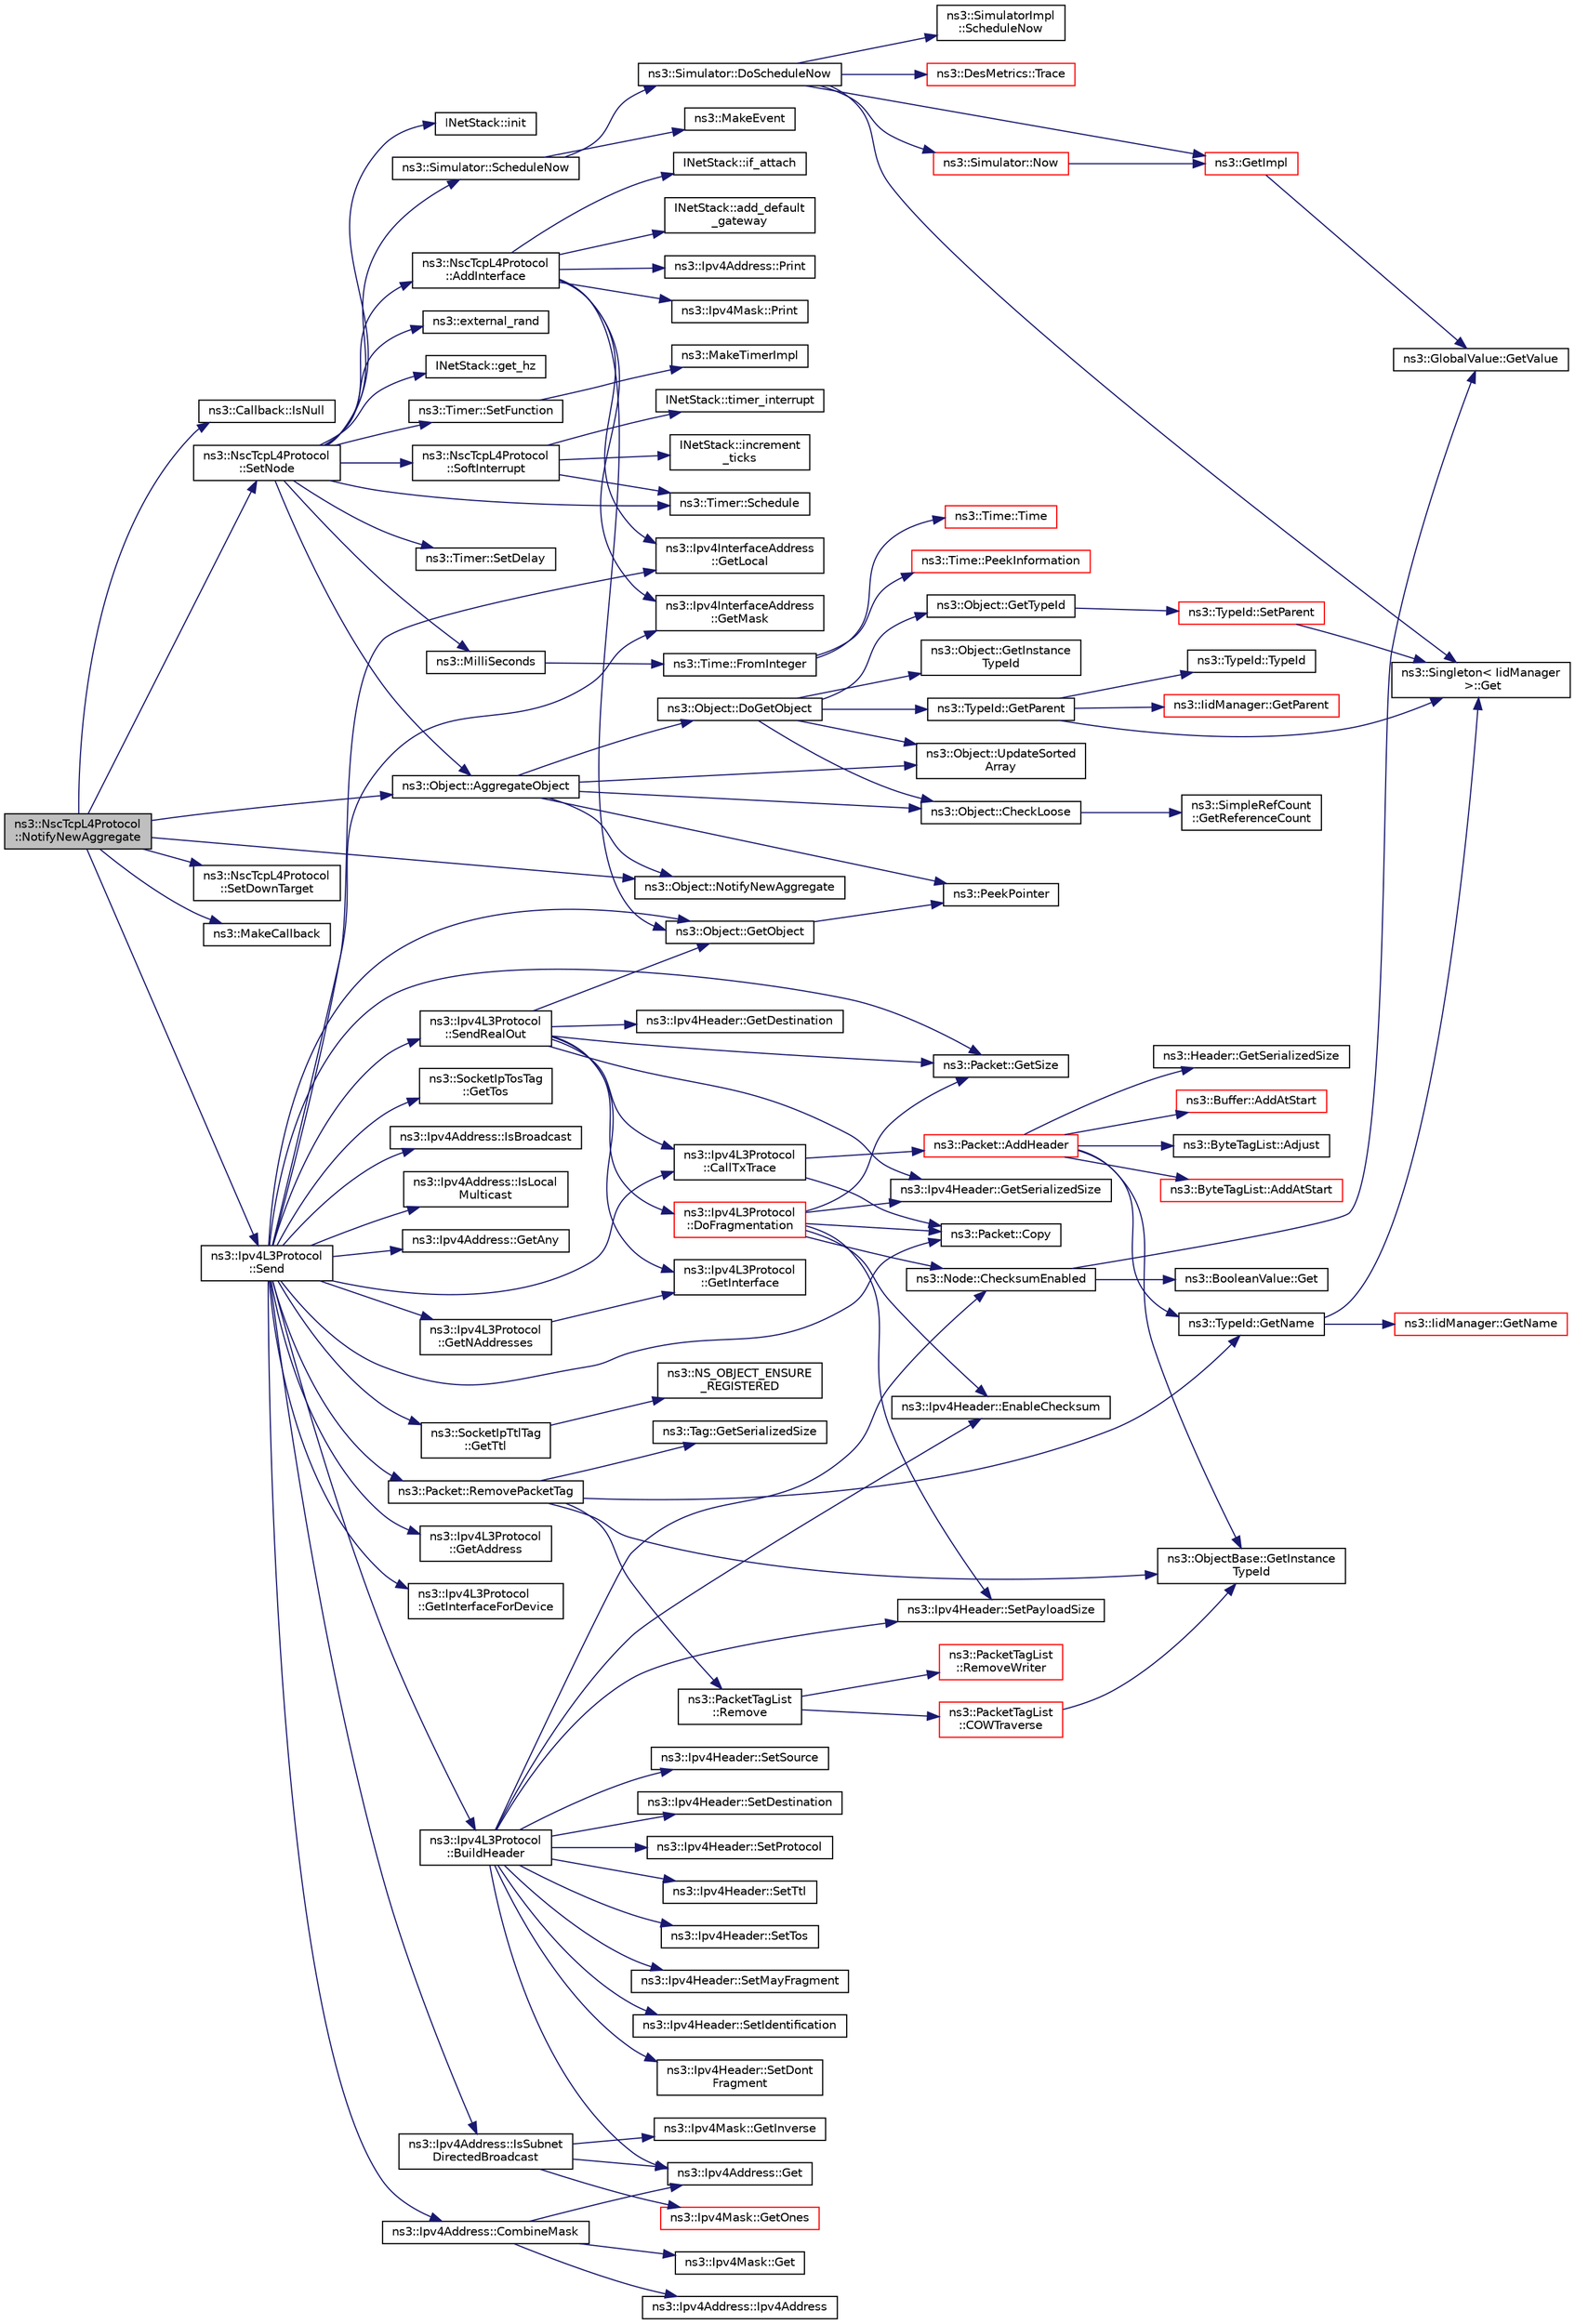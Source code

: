 digraph "ns3::NscTcpL4Protocol::NotifyNewAggregate"
{
  edge [fontname="Helvetica",fontsize="10",labelfontname="Helvetica",labelfontsize="10"];
  node [fontname="Helvetica",fontsize="10",shape=record];
  rankdir="LR";
  Node1 [label="ns3::NscTcpL4Protocol\l::NotifyNewAggregate",height=0.2,width=0.4,color="black", fillcolor="grey75", style="filled", fontcolor="black"];
  Node1 -> Node2 [color="midnightblue",fontsize="10",style="solid"];
  Node2 [label="ns3::Callback::IsNull",height=0.2,width=0.4,color="black", fillcolor="white", style="filled",URL="$d1/d48/classns3_1_1Callback.html#aa8e27826badbf37f84763f36f70d9b54"];
  Node1 -> Node3 [color="midnightblue",fontsize="10",style="solid"];
  Node3 [label="ns3::NscTcpL4Protocol\l::SetNode",height=0.2,width=0.4,color="black", fillcolor="white", style="filled",URL="$dd/dfe/classns3_1_1NscTcpL4Protocol.html#a4ed1c16d77da3bc0154c71f623a0f445"];
  Node3 -> Node4 [color="midnightblue",fontsize="10",style="solid"];
  Node4 [label="ns3::external_rand",height=0.2,width=0.4,color="black", fillcolor="white", style="filled",URL="$d7/d2e/namespacens3.html#a1a6b8401da47f969f052f57371529beb",tooltip="External Random number generator. "];
  Node3 -> Node5 [color="midnightblue",fontsize="10",style="solid"];
  Node5 [label="INetStack::get_hz",height=0.2,width=0.4,color="black", fillcolor="white", style="filled",URL="$da/d49/structINetStack.html#a2e4dceb2e0e63c45a251e84b5a5a380d",tooltip="Get the timer_interrupt frequency. "];
  Node3 -> Node6 [color="midnightblue",fontsize="10",style="solid"];
  Node6 [label="ns3::Timer::SetFunction",height=0.2,width=0.4,color="black", fillcolor="white", style="filled",URL="$d0/d3e/classns3_1_1Timer.html#a044b29030c9de99298d51ac0ccfc104c"];
  Node6 -> Node7 [color="midnightblue",fontsize="10",style="solid"];
  Node7 [label="ns3::MakeTimerImpl",height=0.2,width=0.4,color="black", fillcolor="white", style="filled",URL="$dc/d8c/group__timerimpl.html#ga748e39fd757c246f91d3488175ec12b5"];
  Node3 -> Node8 [color="midnightblue",fontsize="10",style="solid"];
  Node8 [label="ns3::NscTcpL4Protocol\l::SoftInterrupt",height=0.2,width=0.4,color="black", fillcolor="white", style="filled",URL="$dd/dfe/classns3_1_1NscTcpL4Protocol.html#a8b0f5c0507ff60818b2dfa1a6b110d75",tooltip="Provide a \"soft\" interrupt to NSC. "];
  Node8 -> Node9 [color="midnightblue",fontsize="10",style="solid"];
  Node9 [label="INetStack::timer_interrupt",height=0.2,width=0.4,color="black", fillcolor="white", style="filled",URL="$da/d49/structINetStack.html#adea013a2541f16b8cbf0548744be937b",tooltip="The stack timer_interrupt function. "];
  Node8 -> Node10 [color="midnightblue",fontsize="10",style="solid"];
  Node10 [label="INetStack::increment\l_ticks",height=0.2,width=0.4,color="black", fillcolor="white", style="filled",URL="$da/d49/structINetStack.html#a97a74f983e4fd5fddeeff3cf7180a617",tooltip="Increment the time ticks. "];
  Node8 -> Node11 [color="midnightblue",fontsize="10",style="solid"];
  Node11 [label="ns3::Timer::Schedule",height=0.2,width=0.4,color="black", fillcolor="white", style="filled",URL="$d0/d3e/classns3_1_1Timer.html#ac3345d696887578f518b19f359f7f94b"];
  Node3 -> Node12 [color="midnightblue",fontsize="10",style="solid"];
  Node12 [label="ns3::Timer::SetDelay",height=0.2,width=0.4,color="black", fillcolor="white", style="filled",URL="$d0/d3e/classns3_1_1Timer.html#a02ac85f61e64a2bc3a104914859504c9"];
  Node3 -> Node13 [color="midnightblue",fontsize="10",style="solid"];
  Node13 [label="ns3::MilliSeconds",height=0.2,width=0.4,color="black", fillcolor="white", style="filled",URL="$d1/dec/group__timecivil.html#gaf26127cf4571146b83a92ee18679c7a9"];
  Node13 -> Node14 [color="midnightblue",fontsize="10",style="solid"];
  Node14 [label="ns3::Time::FromInteger",height=0.2,width=0.4,color="black", fillcolor="white", style="filled",URL="$dc/d04/classns3_1_1Time.html#a3e742c67b2764e75ff95f9b754d43fe9"];
  Node14 -> Node15 [color="midnightblue",fontsize="10",style="solid"];
  Node15 [label="ns3::Time::PeekInformation",height=0.2,width=0.4,color="red", fillcolor="white", style="filled",URL="$dc/d04/classns3_1_1Time.html#a0b023c55c20582aa7c1781aacf128034"];
  Node14 -> Node16 [color="midnightblue",fontsize="10",style="solid"];
  Node16 [label="ns3::Time::Time",height=0.2,width=0.4,color="red", fillcolor="white", style="filled",URL="$dc/d04/classns3_1_1Time.html#a8a39dc1b8cbbd7fe6d940e492d1b925e"];
  Node3 -> Node17 [color="midnightblue",fontsize="10",style="solid"];
  Node17 [label="INetStack::init",height=0.2,width=0.4,color="black", fillcolor="white", style="filled",URL="$da/d49/structINetStack.html#a586b23bb19f9161cd326a2df9a88e205",tooltip="Initialize the stack. "];
  Node3 -> Node18 [color="midnightblue",fontsize="10",style="solid"];
  Node18 [label="ns3::Object::AggregateObject",height=0.2,width=0.4,color="black", fillcolor="white", style="filled",URL="$d9/d77/classns3_1_1Object.html#a79dd435d300f3deca814553f561a2922"];
  Node18 -> Node19 [color="midnightblue",fontsize="10",style="solid"];
  Node19 [label="ns3::Object::CheckLoose",height=0.2,width=0.4,color="black", fillcolor="white", style="filled",URL="$d9/d77/classns3_1_1Object.html#a0236cc5b512a7de2aeb4e42f53f23432"];
  Node19 -> Node20 [color="midnightblue",fontsize="10",style="solid"];
  Node20 [label="ns3::SimpleRefCount\l::GetReferenceCount",height=0.2,width=0.4,color="black", fillcolor="white", style="filled",URL="$da/da1/classns3_1_1SimpleRefCount.html#a05378396c93bcc7d6bf78a9ee9ae9cca"];
  Node18 -> Node21 [color="midnightblue",fontsize="10",style="solid"];
  Node21 [label="ns3::PeekPointer",height=0.2,width=0.4,color="black", fillcolor="white", style="filled",URL="$d7/d2e/namespacens3.html#af2a7557fe9afdd98d8f6f8f6e412cf5a"];
  Node18 -> Node22 [color="midnightblue",fontsize="10",style="solid"];
  Node22 [label="ns3::Object::DoGetObject",height=0.2,width=0.4,color="black", fillcolor="white", style="filled",URL="$d9/d77/classns3_1_1Object.html#a3ee161b5ced0991bcb0a7aef2f6645f1"];
  Node22 -> Node19 [color="midnightblue",fontsize="10",style="solid"];
  Node22 -> Node23 [color="midnightblue",fontsize="10",style="solid"];
  Node23 [label="ns3::Object::GetTypeId",height=0.2,width=0.4,color="black", fillcolor="white", style="filled",URL="$d9/d77/classns3_1_1Object.html#a1d040243983ab74ec923bde26d7cb7e7",tooltip="Register this type. "];
  Node23 -> Node24 [color="midnightblue",fontsize="10",style="solid"];
  Node24 [label="ns3::TypeId::SetParent",height=0.2,width=0.4,color="red", fillcolor="white", style="filled",URL="$d6/d11/classns3_1_1TypeId.html#abaaca67ab7d2471067e7c275df0f7309"];
  Node24 -> Node25 [color="midnightblue",fontsize="10",style="solid"];
  Node25 [label="ns3::Singleton\< IidManager\l \>::Get",height=0.2,width=0.4,color="black", fillcolor="white", style="filled",URL="$d8/d77/classns3_1_1Singleton.html#a80a2cd3c25a27ea72add7a9f7a141ffa"];
  Node22 -> Node26 [color="midnightblue",fontsize="10",style="solid"];
  Node26 [label="ns3::Object::GetInstance\lTypeId",height=0.2,width=0.4,color="black", fillcolor="white", style="filled",URL="$d9/d77/classns3_1_1Object.html#a51e5994fa4b6eae32d719ad69f8fcbf5"];
  Node22 -> Node27 [color="midnightblue",fontsize="10",style="solid"];
  Node27 [label="ns3::TypeId::GetParent",height=0.2,width=0.4,color="black", fillcolor="white", style="filled",URL="$d6/d11/classns3_1_1TypeId.html#ac51f28398d2ef1f9a7790047c43dd22c"];
  Node27 -> Node25 [color="midnightblue",fontsize="10",style="solid"];
  Node27 -> Node28 [color="midnightblue",fontsize="10",style="solid"];
  Node28 [label="ns3::IidManager::GetParent",height=0.2,width=0.4,color="red", fillcolor="white", style="filled",URL="$d4/d1c/classns3_1_1IidManager.html#a504f9d76281bd6149556b1d15e80231d"];
  Node27 -> Node29 [color="midnightblue",fontsize="10",style="solid"];
  Node29 [label="ns3::TypeId::TypeId",height=0.2,width=0.4,color="black", fillcolor="white", style="filled",URL="$d6/d11/classns3_1_1TypeId.html#ab76e26690f1af4f1cffa6a72245e8928"];
  Node22 -> Node30 [color="midnightblue",fontsize="10",style="solid"];
  Node30 [label="ns3::Object::UpdateSorted\lArray",height=0.2,width=0.4,color="black", fillcolor="white", style="filled",URL="$d9/d77/classns3_1_1Object.html#adb379c50ccca82c52a2973be4722be84"];
  Node18 -> Node30 [color="midnightblue",fontsize="10",style="solid"];
  Node18 -> Node31 [color="midnightblue",fontsize="10",style="solid"];
  Node31 [label="ns3::Object::NotifyNewAggregate",height=0.2,width=0.4,color="black", fillcolor="white", style="filled",URL="$d9/d77/classns3_1_1Object.html#a1bd7211125185a6cd511c35fea4e500f"];
  Node3 -> Node11 [color="midnightblue",fontsize="10",style="solid"];
  Node3 -> Node32 [color="midnightblue",fontsize="10",style="solid"];
  Node32 [label="ns3::Simulator::ScheduleNow",height=0.2,width=0.4,color="black", fillcolor="white", style="filled",URL="$d7/deb/classns3_1_1Simulator.html#a2219ee02c0647adc83d1c918c3256266"];
  Node32 -> Node33 [color="midnightblue",fontsize="10",style="solid"];
  Node33 [label="ns3::Simulator::DoScheduleNow",height=0.2,width=0.4,color="black", fillcolor="white", style="filled",URL="$d7/deb/classns3_1_1Simulator.html#a9377ee62d67f7923318c4313a3b285f8"];
  Node33 -> Node25 [color="midnightblue",fontsize="10",style="solid"];
  Node33 -> Node34 [color="midnightblue",fontsize="10",style="solid"];
  Node34 [label="ns3::DesMetrics::Trace",height=0.2,width=0.4,color="red", fillcolor="white", style="filled",URL="$d5/d69/classns3_1_1DesMetrics.html#ab7c6c097412d0398affbc9f8d2643160"];
  Node33 -> Node35 [color="midnightblue",fontsize="10",style="solid"];
  Node35 [label="ns3::Simulator::Now",height=0.2,width=0.4,color="red", fillcolor="white", style="filled",URL="$d7/deb/classns3_1_1Simulator.html#ac3178fa975b419f7875e7105be122800"];
  Node35 -> Node36 [color="midnightblue",fontsize="10",style="solid"];
  Node36 [label="ns3::GetImpl",height=0.2,width=0.4,color="red", fillcolor="white", style="filled",URL="$d4/d8b/group__simulator.html#ga42eb4eddad41528d4d99794a3dae3fd0",tooltip="Get the SimulatorImpl singleton. "];
  Node36 -> Node37 [color="midnightblue",fontsize="10",style="solid"];
  Node37 [label="ns3::GlobalValue::GetValue",height=0.2,width=0.4,color="black", fillcolor="white", style="filled",URL="$dc/d02/classns3_1_1GlobalValue.html#aa33773cb952ba3c285a03ae2c4769b84"];
  Node33 -> Node36 [color="midnightblue",fontsize="10",style="solid"];
  Node33 -> Node38 [color="midnightblue",fontsize="10",style="solid"];
  Node38 [label="ns3::SimulatorImpl\l::ScheduleNow",height=0.2,width=0.4,color="black", fillcolor="white", style="filled",URL="$d2/d19/classns3_1_1SimulatorImpl.html#a9889e663af5245c5624c35611a9db948"];
  Node32 -> Node39 [color="midnightblue",fontsize="10",style="solid"];
  Node39 [label="ns3::MakeEvent",height=0.2,width=0.4,color="black", fillcolor="white", style="filled",URL="$d0/dac/group__makeeventfnptr.html#ga289a28a2497c18a9bd299e5e2014094b"];
  Node3 -> Node40 [color="midnightblue",fontsize="10",style="solid"];
  Node40 [label="ns3::NscTcpL4Protocol\l::AddInterface",height=0.2,width=0.4,color="black", fillcolor="white", style="filled",URL="$dd/dfe/classns3_1_1NscTcpL4Protocol.html#a4262e16098e30c8744d146f45d6e13f8",tooltip="Add an interface. "];
  Node40 -> Node41 [color="midnightblue",fontsize="10",style="solid"];
  Node41 [label="ns3::Object::GetObject",height=0.2,width=0.4,color="black", fillcolor="white", style="filled",URL="$d9/d77/classns3_1_1Object.html#a13e18c00017096c8381eb651d5bd0783"];
  Node41 -> Node21 [color="midnightblue",fontsize="10",style="solid"];
  Node40 -> Node42 [color="midnightblue",fontsize="10",style="solid"];
  Node42 [label="ns3::Ipv4InterfaceAddress\l::GetLocal",height=0.2,width=0.4,color="black", fillcolor="white", style="filled",URL="$d4/d16/classns3_1_1Ipv4InterfaceAddress.html#a716a425049f48b9fe6e38868b1f413f6",tooltip="Get the local address. "];
  Node40 -> Node43 [color="midnightblue",fontsize="10",style="solid"];
  Node43 [label="ns3::Ipv4InterfaceAddress\l::GetMask",height=0.2,width=0.4,color="black", fillcolor="white", style="filled",URL="$d4/d16/classns3_1_1Ipv4InterfaceAddress.html#a6b854be0dc6cd68dacaea8b8037cbc62",tooltip="Get the network mask. "];
  Node40 -> Node44 [color="midnightblue",fontsize="10",style="solid"];
  Node44 [label="ns3::Ipv4Address::Print",height=0.2,width=0.4,color="black", fillcolor="white", style="filled",URL="$de/d55/classns3_1_1Ipv4Address.html#aa1eb6e1e4a2ab0c24a9c371dcefdb766",tooltip="Print this address to the given output stream. "];
  Node40 -> Node45 [color="midnightblue",fontsize="10",style="solid"];
  Node45 [label="ns3::Ipv4Mask::Print",height=0.2,width=0.4,color="black", fillcolor="white", style="filled",URL="$d5/df8/classns3_1_1Ipv4Mask.html#a4afcf0932364f41eb04e0c49c906a44e",tooltip="Print this mask to the given output stream. "];
  Node40 -> Node46 [color="midnightblue",fontsize="10",style="solid"];
  Node46 [label="INetStack::if_attach",height=0.2,width=0.4,color="black", fillcolor="white", style="filled",URL="$da/d49/structINetStack.html#aa092e60f18b07a756727ef3d48fb23c2",tooltip="Attach an interface to the stack. "];
  Node40 -> Node47 [color="midnightblue",fontsize="10",style="solid"];
  Node47 [label="INetStack::add_default\l_gateway",height=0.2,width=0.4,color="black", fillcolor="white", style="filled",URL="$da/d49/structINetStack.html#a73f8126b5bfa498c7558fe3144b79b22",tooltip="Add a default gateway to the interface. "];
  Node1 -> Node18 [color="midnightblue",fontsize="10",style="solid"];
  Node1 -> Node48 [color="midnightblue",fontsize="10",style="solid"];
  Node48 [label="ns3::NscTcpL4Protocol\l::SetDownTarget",height=0.2,width=0.4,color="black", fillcolor="white", style="filled",URL="$dd/dfe/classns3_1_1NscTcpL4Protocol.html#afd0f881f664dde5aa7078186760eb010"];
  Node1 -> Node49 [color="midnightblue",fontsize="10",style="solid"];
  Node49 [label="ns3::MakeCallback",height=0.2,width=0.4,color="black", fillcolor="white", style="filled",URL="$dd/de0/group__makecallbackmemptr.html#ga9376283685aa99d204048d6a4b7610a4"];
  Node1 -> Node50 [color="midnightblue",fontsize="10",style="solid"];
  Node50 [label="ns3::Ipv4L3Protocol\l::Send",height=0.2,width=0.4,color="black", fillcolor="white", style="filled",URL="$d2/dc9/classns3_1_1Ipv4L3Protocol.html#abe8cf785815f3fbb32b0e21d629be641"];
  Node50 -> Node51 [color="midnightblue",fontsize="10",style="solid"];
  Node51 [label="ns3::Packet::RemovePacketTag",height=0.2,width=0.4,color="black", fillcolor="white", style="filled",URL="$dd/d7a/classns3_1_1Packet.html#a078fe922d976a417ab25ba2f3c2fd667",tooltip="Remove a packet tag. "];
  Node51 -> Node52 [color="midnightblue",fontsize="10",style="solid"];
  Node52 [label="ns3::ObjectBase::GetInstance\lTypeId",height=0.2,width=0.4,color="black", fillcolor="white", style="filled",URL="$d2/dac/classns3_1_1ObjectBase.html#abe5b43a6f5b99a92a4c3122db31f06fb"];
  Node51 -> Node53 [color="midnightblue",fontsize="10",style="solid"];
  Node53 [label="ns3::TypeId::GetName",height=0.2,width=0.4,color="black", fillcolor="white", style="filled",URL="$d6/d11/classns3_1_1TypeId.html#aa3c41c79ae428b3cb396a9c6bb3ef314"];
  Node53 -> Node25 [color="midnightblue",fontsize="10",style="solid"];
  Node53 -> Node54 [color="midnightblue",fontsize="10",style="solid"];
  Node54 [label="ns3::IidManager::GetName",height=0.2,width=0.4,color="red", fillcolor="white", style="filled",URL="$d4/d1c/classns3_1_1IidManager.html#a5d68d0f0f44594dcdec239dbdb5bf53c"];
  Node51 -> Node55 [color="midnightblue",fontsize="10",style="solid"];
  Node55 [label="ns3::Tag::GetSerializedSize",height=0.2,width=0.4,color="black", fillcolor="white", style="filled",URL="$d0/d79/classns3_1_1Tag.html#a01c8efdea943fd8cce2ef5d4d67eefa6"];
  Node51 -> Node56 [color="midnightblue",fontsize="10",style="solid"];
  Node56 [label="ns3::PacketTagList\l::Remove",height=0.2,width=0.4,color="black", fillcolor="white", style="filled",URL="$dd/d19/classns3_1_1PacketTagList.html#a043d984c546f67adc273448747784ee3"];
  Node56 -> Node57 [color="midnightblue",fontsize="10",style="solid"];
  Node57 [label="ns3::PacketTagList\l::COWTraverse",height=0.2,width=0.4,color="red", fillcolor="white", style="filled",URL="$dd/d19/classns3_1_1PacketTagList.html#a7d98f0fe590d22f8224d718af0ac9713"];
  Node57 -> Node52 [color="midnightblue",fontsize="10",style="solid"];
  Node56 -> Node58 [color="midnightblue",fontsize="10",style="solid"];
  Node58 [label="ns3::PacketTagList\l::RemoveWriter",height=0.2,width=0.4,color="red", fillcolor="white", style="filled",URL="$dd/d19/classns3_1_1PacketTagList.html#aceea9c63e697635ba35564610a7150cc"];
  Node50 -> Node59 [color="midnightblue",fontsize="10",style="solid"];
  Node59 [label="ns3::SocketIpTtlTag\l::GetTtl",height=0.2,width=0.4,color="black", fillcolor="white", style="filled",URL="$df/db8/classns3_1_1SocketIpTtlTag.html#a7e64d4ab905aef4d7f60cb3cf4ccf489",tooltip="Get the tag&#39;s TTL. "];
  Node59 -> Node60 [color="midnightblue",fontsize="10",style="solid"];
  Node60 [label="ns3::NS_OBJECT_ENSURE\l_REGISTERED",height=0.2,width=0.4,color="black", fillcolor="white", style="filled",URL="$d7/d2e/namespacens3.html#ac633cbd86ee5879afd4312a843a9ff8c"];
  Node50 -> Node61 [color="midnightblue",fontsize="10",style="solid"];
  Node61 [label="ns3::SocketIpTosTag\l::GetTos",height=0.2,width=0.4,color="black", fillcolor="white", style="filled",URL="$dd/dfb/classns3_1_1SocketIpTosTag.html#a4818db6ec51d75d48309607d0079e623",tooltip="Get the tag&#39;s TOS. "];
  Node50 -> Node62 [color="midnightblue",fontsize="10",style="solid"];
  Node62 [label="ns3::Ipv4Address::IsBroadcast",height=0.2,width=0.4,color="black", fillcolor="white", style="filled",URL="$de/d55/classns3_1_1Ipv4Address.html#acff8d940bf4cc9282cf67c75eb9d777f"];
  Node50 -> Node63 [color="midnightblue",fontsize="10",style="solid"];
  Node63 [label="ns3::Ipv4Address::IsLocal\lMulticast",height=0.2,width=0.4,color="black", fillcolor="white", style="filled",URL="$de/d55/classns3_1_1Ipv4Address.html#a1a072239d7be84f9a2a454f4f9647dc4"];
  Node50 -> Node64 [color="midnightblue",fontsize="10",style="solid"];
  Node64 [label="ns3::Ipv4L3Protocol\l::BuildHeader",height=0.2,width=0.4,color="black", fillcolor="white", style="filled",URL="$d2/dc9/classns3_1_1Ipv4L3Protocol.html#a3737569960c655fe5441b21a5ef829d3",tooltip="Construct an IPv4 header. "];
  Node64 -> Node65 [color="midnightblue",fontsize="10",style="solid"];
  Node65 [label="ns3::Ipv4Header::SetSource",height=0.2,width=0.4,color="black", fillcolor="white", style="filled",URL="$d9/df1/classns3_1_1Ipv4Header.html#af3c8c140e302ec4aa1dc885ce1dcc070"];
  Node64 -> Node66 [color="midnightblue",fontsize="10",style="solid"];
  Node66 [label="ns3::Ipv4Header::SetDestination",height=0.2,width=0.4,color="black", fillcolor="white", style="filled",URL="$d9/df1/classns3_1_1Ipv4Header.html#a154e584fb5418de7a5ce34dbb852de02"];
  Node64 -> Node67 [color="midnightblue",fontsize="10",style="solid"];
  Node67 [label="ns3::Ipv4Header::SetProtocol",height=0.2,width=0.4,color="black", fillcolor="white", style="filled",URL="$d9/df1/classns3_1_1Ipv4Header.html#aca424df8132b7717fb4c315fcb4ce4bf"];
  Node64 -> Node68 [color="midnightblue",fontsize="10",style="solid"];
  Node68 [label="ns3::Ipv4Header::SetPayloadSize",height=0.2,width=0.4,color="black", fillcolor="white", style="filled",URL="$d9/df1/classns3_1_1Ipv4Header.html#a3e961181f7839619a68bb7a2dcd483b0"];
  Node64 -> Node69 [color="midnightblue",fontsize="10",style="solid"];
  Node69 [label="ns3::Ipv4Header::SetTtl",height=0.2,width=0.4,color="black", fillcolor="white", style="filled",URL="$d9/df1/classns3_1_1Ipv4Header.html#a5d244d173e0921a99276ff5f5825b28b"];
  Node64 -> Node70 [color="midnightblue",fontsize="10",style="solid"];
  Node70 [label="ns3::Ipv4Header::SetTos",height=0.2,width=0.4,color="black", fillcolor="white", style="filled",URL="$d9/df1/classns3_1_1Ipv4Header.html#ae6e14fe2ebf6e1836cb13d1834ea15d2"];
  Node64 -> Node71 [color="midnightblue",fontsize="10",style="solid"];
  Node71 [label="ns3::Ipv4Address::Get",height=0.2,width=0.4,color="black", fillcolor="white", style="filled",URL="$de/d55/classns3_1_1Ipv4Address.html#ae65810a69898982e927b83660d3bc4d8"];
  Node64 -> Node72 [color="midnightblue",fontsize="10",style="solid"];
  Node72 [label="ns3::Ipv4Header::SetMayFragment",height=0.2,width=0.4,color="black", fillcolor="white", style="filled",URL="$d9/df1/classns3_1_1Ipv4Header.html#a7297ae27278f905cd38d6ca4ff2d13d3"];
  Node64 -> Node73 [color="midnightblue",fontsize="10",style="solid"];
  Node73 [label="ns3::Ipv4Header::SetIdentification",height=0.2,width=0.4,color="black", fillcolor="white", style="filled",URL="$d9/df1/classns3_1_1Ipv4Header.html#ad49980212aa15a72535a265e4de8ad5e"];
  Node64 -> Node74 [color="midnightblue",fontsize="10",style="solid"];
  Node74 [label="ns3::Ipv4Header::SetDont\lFragment",height=0.2,width=0.4,color="black", fillcolor="white", style="filled",URL="$d9/df1/classns3_1_1Ipv4Header.html#a80a692a642e7c9f882f06fbb6803755f"];
  Node64 -> Node75 [color="midnightblue",fontsize="10",style="solid"];
  Node75 [label="ns3::Node::ChecksumEnabled",height=0.2,width=0.4,color="black", fillcolor="white", style="filled",URL="$dd/ded/classns3_1_1Node.html#a0515bfe9a3aeb6605d657ba855699815"];
  Node75 -> Node37 [color="midnightblue",fontsize="10",style="solid"];
  Node75 -> Node76 [color="midnightblue",fontsize="10",style="solid"];
  Node76 [label="ns3::BooleanValue::Get",height=0.2,width=0.4,color="black", fillcolor="white", style="filled",URL="$d5/d0c/classns3_1_1BooleanValue.html#a15d5d96abfd11676964f40859442ec12"];
  Node64 -> Node77 [color="midnightblue",fontsize="10",style="solid"];
  Node77 [label="ns3::Ipv4Header::EnableChecksum",height=0.2,width=0.4,color="black", fillcolor="white", style="filled",URL="$d9/df1/classns3_1_1Ipv4Header.html#a93a16e6147989f0d772634c2abceb7d6",tooltip="Enable checksum calculation for this header. "];
  Node50 -> Node78 [color="midnightblue",fontsize="10",style="solid"];
  Node78 [label="ns3::Packet::GetSize",height=0.2,width=0.4,color="black", fillcolor="white", style="filled",URL="$dd/d7a/classns3_1_1Packet.html#a462855c9929954d4301a4edfe55f4f1c",tooltip="Returns the the size in bytes of the packet (including the zero-filled initial payload). "];
  Node50 -> Node79 [color="midnightblue",fontsize="10",style="solid"];
  Node79 [label="ns3::Ipv4Address::GetAny",height=0.2,width=0.4,color="black", fillcolor="white", style="filled",URL="$de/d55/classns3_1_1Ipv4Address.html#a7a39b330c8e701183a411d5779fca1a4"];
  Node50 -> Node80 [color="midnightblue",fontsize="10",style="solid"];
  Node80 [label="ns3::Packet::Copy",height=0.2,width=0.4,color="black", fillcolor="white", style="filled",URL="$dd/d7a/classns3_1_1Packet.html#a5d5c70802a5f77fc5f0001e0cfc1898b",tooltip="performs a COW copy of the packet. "];
  Node50 -> Node81 [color="midnightblue",fontsize="10",style="solid"];
  Node81 [label="ns3::Ipv4L3Protocol\l::CallTxTrace",height=0.2,width=0.4,color="black", fillcolor="white", style="filled",URL="$d2/dc9/classns3_1_1Ipv4L3Protocol.html#a04cbb7540c6f22a2870f118715b6a703",tooltip="Make a copy of the packet, add the header and invoke the TX trace callback. "];
  Node81 -> Node80 [color="midnightblue",fontsize="10",style="solid"];
  Node81 -> Node82 [color="midnightblue",fontsize="10",style="solid"];
  Node82 [label="ns3::Packet::AddHeader",height=0.2,width=0.4,color="red", fillcolor="white", style="filled",URL="$dd/d7a/classns3_1_1Packet.html#a465108c595a0bc592095cbcab1832ed8",tooltip="Add header to this packet. "];
  Node82 -> Node83 [color="midnightblue",fontsize="10",style="solid"];
  Node83 [label="ns3::Header::GetSerializedSize",height=0.2,width=0.4,color="black", fillcolor="white", style="filled",URL="$d6/dae/classns3_1_1Header.html#a6ef0497eabc1b1fb0ad42738eb73f934"];
  Node82 -> Node52 [color="midnightblue",fontsize="10",style="solid"];
  Node82 -> Node53 [color="midnightblue",fontsize="10",style="solid"];
  Node82 -> Node84 [color="midnightblue",fontsize="10",style="solid"];
  Node84 [label="ns3::Buffer::AddAtStart",height=0.2,width=0.4,color="red", fillcolor="white", style="filled",URL="$da/d85/classns3_1_1Buffer.html#a8abd8164c3671d3dadc98fc66fade7b1"];
  Node82 -> Node85 [color="midnightblue",fontsize="10",style="solid"];
  Node85 [label="ns3::ByteTagList::Adjust",height=0.2,width=0.4,color="black", fillcolor="white", style="filled",URL="$dd/d64/classns3_1_1ByteTagList.html#a1fec06d7e6daaf8039cf2a148e4090f2"];
  Node82 -> Node86 [color="midnightblue",fontsize="10",style="solid"];
  Node86 [label="ns3::ByteTagList::AddAtStart",height=0.2,width=0.4,color="red", fillcolor="white", style="filled",URL="$dd/d64/classns3_1_1ByteTagList.html#acb4563fbe4299c55af41ba7a166b71d5"];
  Node50 -> Node41 [color="midnightblue",fontsize="10",style="solid"];
  Node50 -> Node87 [color="midnightblue",fontsize="10",style="solid"];
  Node87 [label="ns3::Ipv4L3Protocol\l::GetNAddresses",height=0.2,width=0.4,color="black", fillcolor="white", style="filled",URL="$d2/dc9/classns3_1_1Ipv4L3Protocol.html#ab816ec1b5f680117bc1363b3d9649b22"];
  Node87 -> Node88 [color="midnightblue",fontsize="10",style="solid"];
  Node88 [label="ns3::Ipv4L3Protocol\l::GetInterface",height=0.2,width=0.4,color="black", fillcolor="white", style="filled",URL="$d2/dc9/classns3_1_1Ipv4L3Protocol.html#ad58abef6f890f3cc2cf291159a3b8588",tooltip="Get an interface. "];
  Node50 -> Node89 [color="midnightblue",fontsize="10",style="solid"];
  Node89 [label="ns3::Ipv4L3Protocol\l::GetAddress",height=0.2,width=0.4,color="black", fillcolor="white", style="filled",URL="$d2/dc9/classns3_1_1Ipv4L3Protocol.html#a85fa4287313a773dee29aa73fa74a7e0"];
  Node50 -> Node42 [color="midnightblue",fontsize="10",style="solid"];
  Node50 -> Node43 [color="midnightblue",fontsize="10",style="solid"];
  Node50 -> Node90 [color="midnightblue",fontsize="10",style="solid"];
  Node90 [label="ns3::Ipv4Address::IsSubnet\lDirectedBroadcast",height=0.2,width=0.4,color="black", fillcolor="white", style="filled",URL="$de/d55/classns3_1_1Ipv4Address.html#a7ffcabe8733abc82ed0ff1ff40e6b4a7",tooltip="Generate subnet-directed broadcast address corresponding to mask. "];
  Node90 -> Node91 [color="midnightblue",fontsize="10",style="solid"];
  Node91 [label="ns3::Ipv4Mask::GetOnes",height=0.2,width=0.4,color="red", fillcolor="white", style="filled",URL="$d5/df8/classns3_1_1Ipv4Mask.html#af712cbdf28c039025d4aa45fa7e243dd"];
  Node90 -> Node71 [color="midnightblue",fontsize="10",style="solid"];
  Node90 -> Node92 [color="midnightblue",fontsize="10",style="solid"];
  Node92 [label="ns3::Ipv4Mask::GetInverse",height=0.2,width=0.4,color="black", fillcolor="white", style="filled",URL="$d5/df8/classns3_1_1Ipv4Mask.html#a80eff325becf2f5d3b3ecd77e3ff33fd",tooltip="Return the inverse mask in host order. "];
  Node50 -> Node93 [color="midnightblue",fontsize="10",style="solid"];
  Node93 [label="ns3::Ipv4Address::CombineMask",height=0.2,width=0.4,color="black", fillcolor="white", style="filled",URL="$de/d55/classns3_1_1Ipv4Address.html#abc9bf1629800f0809d97dfd8b5c38bc7",tooltip="Combine this address with a network mask. "];
  Node93 -> Node94 [color="midnightblue",fontsize="10",style="solid"];
  Node94 [label="ns3::Ipv4Address::Ipv4Address",height=0.2,width=0.4,color="black", fillcolor="white", style="filled",URL="$de/d55/classns3_1_1Ipv4Address.html#aaabb51dd481f4b6908afd72affc49b20"];
  Node93 -> Node71 [color="midnightblue",fontsize="10",style="solid"];
  Node93 -> Node95 [color="midnightblue",fontsize="10",style="solid"];
  Node95 [label="ns3::Ipv4Mask::Get",height=0.2,width=0.4,color="black", fillcolor="white", style="filled",URL="$d5/df8/classns3_1_1Ipv4Mask.html#ac557d10d9807bbc022ed64e2b929b2db"];
  Node50 -> Node96 [color="midnightblue",fontsize="10",style="solid"];
  Node96 [label="ns3::Ipv4L3Protocol\l::GetInterfaceForDevice",height=0.2,width=0.4,color="black", fillcolor="white", style="filled",URL="$d2/dc9/classns3_1_1Ipv4L3Protocol.html#a4640baab6b3879020a4146f17e293321"];
  Node50 -> Node97 [color="midnightblue",fontsize="10",style="solid"];
  Node97 [label="ns3::Ipv4L3Protocol\l::SendRealOut",height=0.2,width=0.4,color="black", fillcolor="white", style="filled",URL="$d2/dc9/classns3_1_1Ipv4L3Protocol.html#ac1baf310b12bbc564d0766061ecca323",tooltip="Send packet with route. "];
  Node97 -> Node41 [color="midnightblue",fontsize="10",style="solid"];
  Node97 -> Node88 [color="midnightblue",fontsize="10",style="solid"];
  Node97 -> Node78 [color="midnightblue",fontsize="10",style="solid"];
  Node97 -> Node98 [color="midnightblue",fontsize="10",style="solid"];
  Node98 [label="ns3::Ipv4Header::GetSerializedSize",height=0.2,width=0.4,color="black", fillcolor="white", style="filled",URL="$d9/df1/classns3_1_1Ipv4Header.html#a5bcd2cd5629c4818816be510bbd0d112"];
  Node97 -> Node99 [color="midnightblue",fontsize="10",style="solid"];
  Node99 [label="ns3::Ipv4L3Protocol\l::DoFragmentation",height=0.2,width=0.4,color="red", fillcolor="white", style="filled",URL="$d2/dc9/classns3_1_1Ipv4L3Protocol.html#a5ea602dc1447746c0c3bd90e36ec3888",tooltip="Fragment a packet. "];
  Node99 -> Node80 [color="midnightblue",fontsize="10",style="solid"];
  Node99 -> Node98 [color="midnightblue",fontsize="10",style="solid"];
  Node99 -> Node78 [color="midnightblue",fontsize="10",style="solid"];
  Node99 -> Node68 [color="midnightblue",fontsize="10",style="solid"];
  Node99 -> Node75 [color="midnightblue",fontsize="10",style="solid"];
  Node99 -> Node77 [color="midnightblue",fontsize="10",style="solid"];
  Node97 -> Node81 [color="midnightblue",fontsize="10",style="solid"];
  Node97 -> Node100 [color="midnightblue",fontsize="10",style="solid"];
  Node100 [label="ns3::Ipv4Header::GetDestination",height=0.2,width=0.4,color="black", fillcolor="white", style="filled",URL="$d9/df1/classns3_1_1Ipv4Header.html#a6723c42237bab47f74dd3a0123a9c6d1"];
  Node1 -> Node31 [color="midnightblue",fontsize="10",style="solid"];
}
